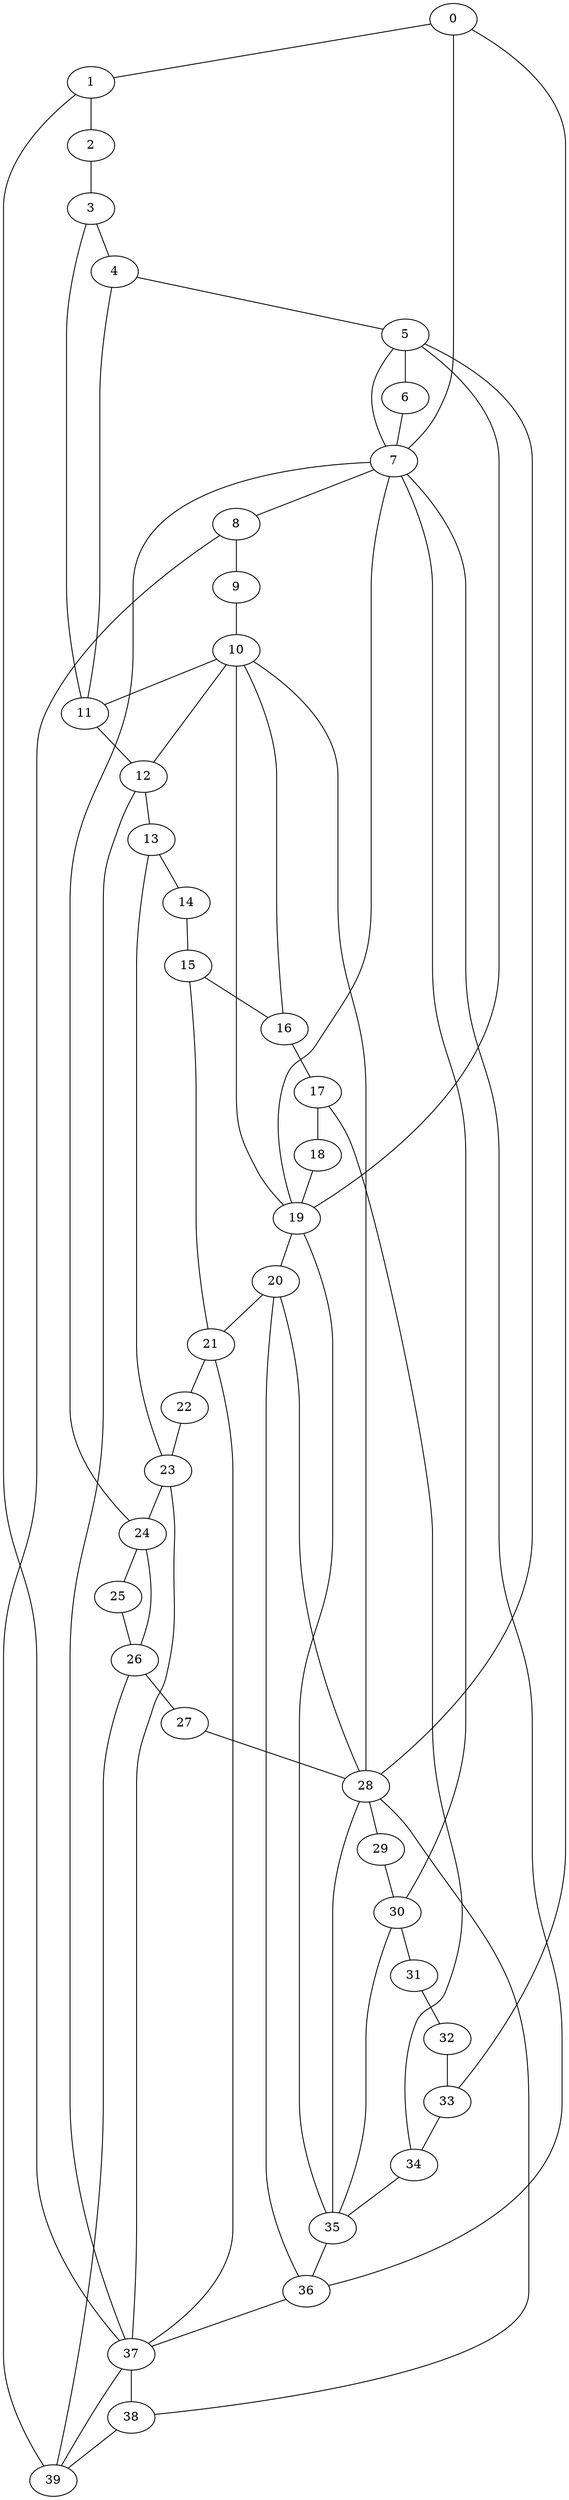 
graph graphname {
    0 -- 1
0 -- 7
0 -- 33
1 -- 2
1 -- 37
2 -- 3
3 -- 4
3 -- 11
4 -- 5
4 -- 11
5 -- 6
5 -- 19
5 -- 7
5 -- 28
6 -- 7
7 -- 8
7 -- 24
7 -- 19
7 -- 36
7 -- 30
8 -- 9
8 -- 39
9 -- 10
10 -- 11
10 -- 12
10 -- 19
10 -- 28
10 -- 16
11 -- 12
12 -- 13
12 -- 37
13 -- 14
13 -- 23
14 -- 15
15 -- 16
15 -- 21
16 -- 17
17 -- 18
17 -- 34
18 -- 19
19 -- 20
19 -- 35
20 -- 21
20 -- 36
20 -- 28
21 -- 22
21 -- 37
22 -- 23
23 -- 24
23 -- 37
24 -- 25
24 -- 26
25 -- 26
26 -- 27
26 -- 39
27 -- 28
28 -- 29
28 -- 38
28 -- 35
29 -- 30
30 -- 31
30 -- 35
31 -- 32
32 -- 33
33 -- 34
34 -- 35
35 -- 36
36 -- 37
37 -- 38
37 -- 39
38 -- 39

}

